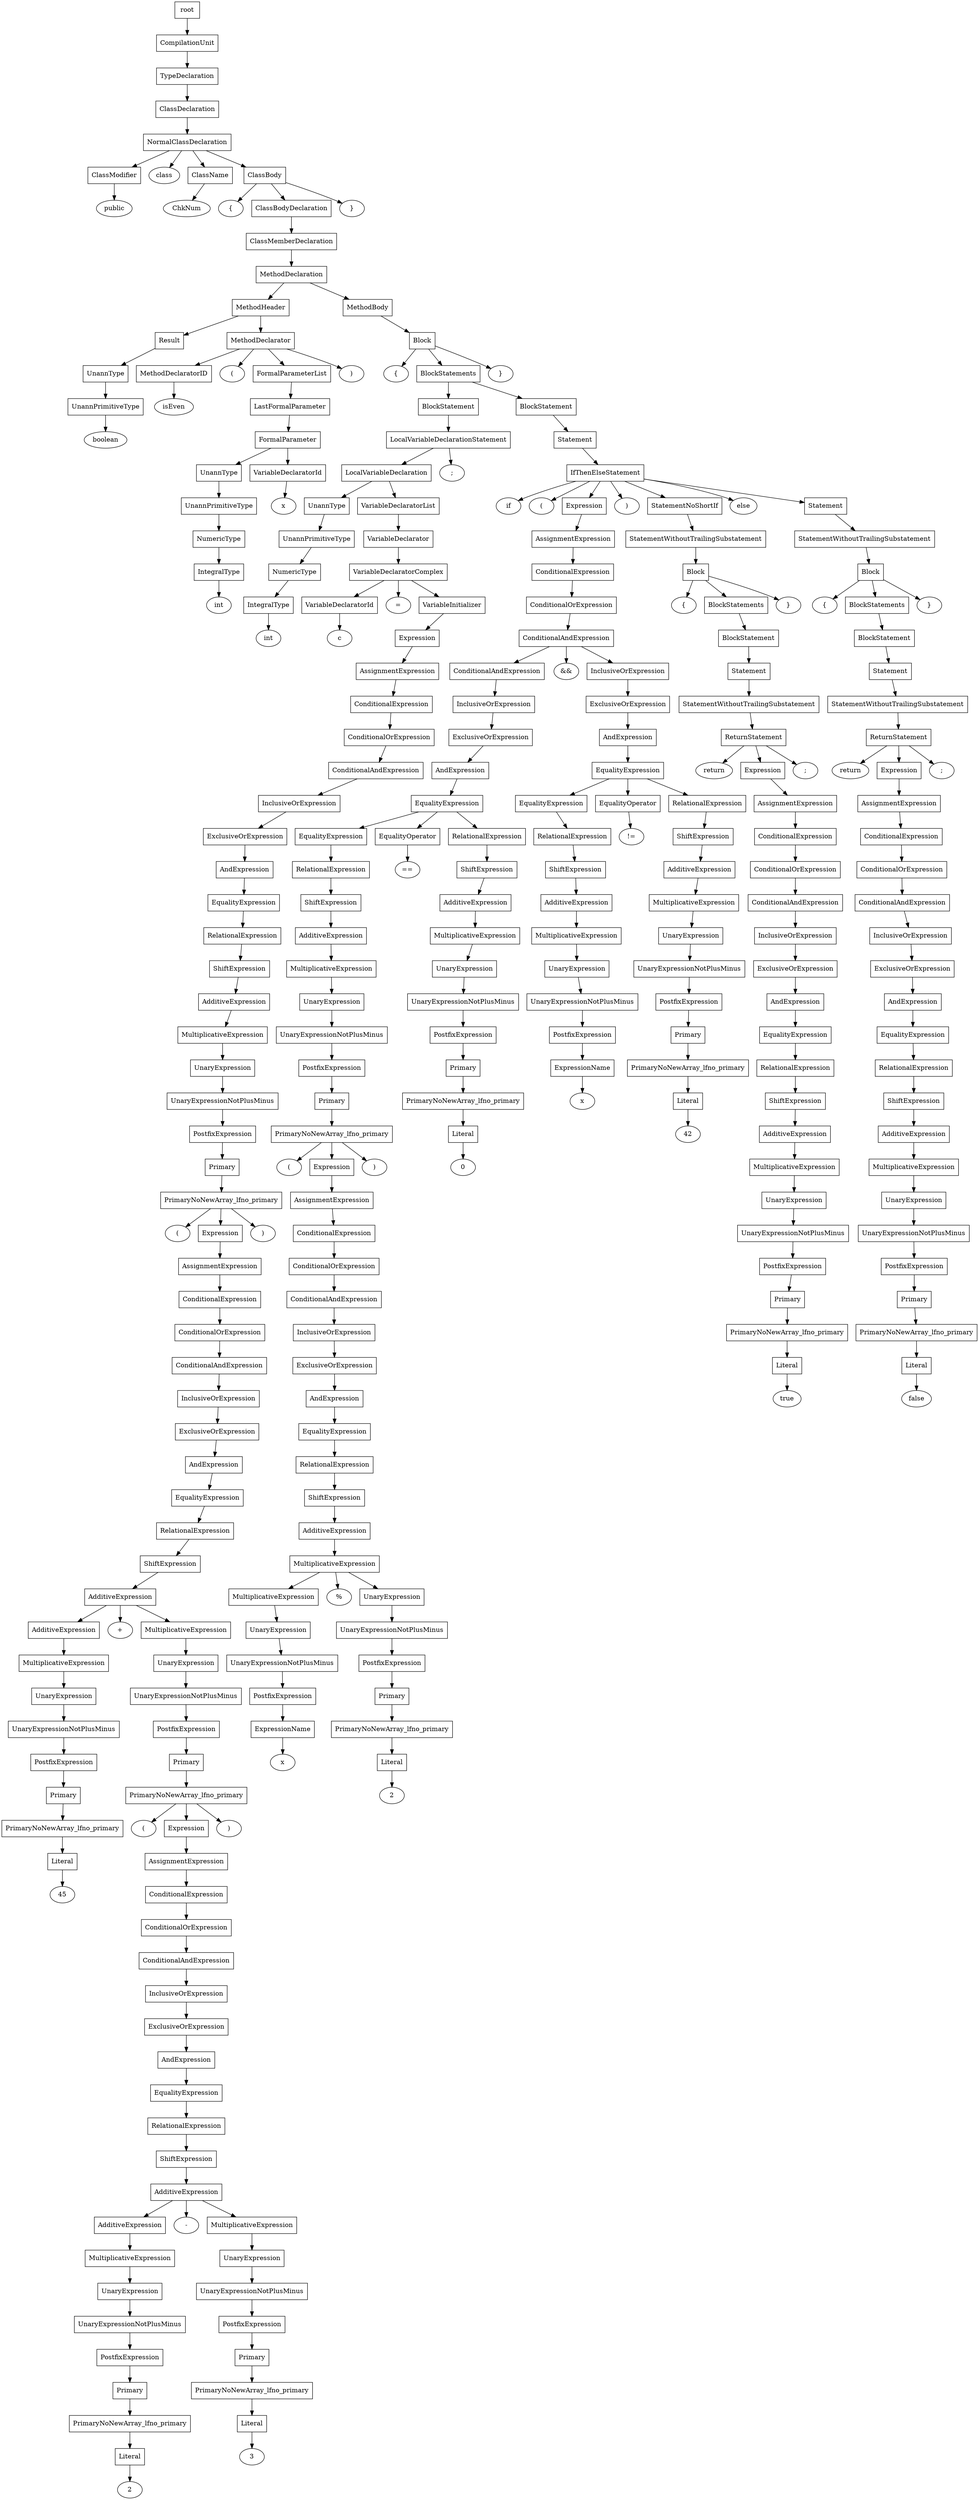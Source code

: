 digraph G {
	splines="TRUE";
	n_0 [label="root", shape="rectangle"]
	n_0 -> n_1
	n_1 [label="CompilationUnit", shape="rectangle"]
	n_1 -> n_2
	n_2 [label="TypeDeclaration", shape="rectangle"]
	n_2 -> n_3
	n_3 [label="ClassDeclaration", shape="rectangle"]
	n_3 -> n_4
	n_4 [label="NormalClassDeclaration", shape="rectangle"]
	n_4 -> n_5
	n_5 [label="ClassModifier", shape="rectangle"]
	n_5 -> n_9
	n_9 [label="public", shape="ellipse"]
	n_4 -> n_6
	n_6 [label="class", shape="ellipse"]
	n_4 -> n_7
	n_7 [label="ClassName", shape="rectangle"]
	n_7 -> n_10
	n_10 [label="ChkNum", shape="ellipse"]
	n_4 -> n_8
	n_8 [label="ClassBody", shape="rectangle"]
	n_8 -> n_11
	n_11 [label="{", shape="ellipse"]
	n_8 -> n_12
	n_12 [label="ClassBodyDeclaration", shape="rectangle"]
	n_12 -> n_14
	n_14 [label="ClassMemberDeclaration", shape="rectangle"]
	n_14 -> n_15
	n_15 [label="MethodDeclaration", shape="rectangle"]
	n_15 -> n_16
	n_16 [label="MethodHeader", shape="rectangle"]
	n_16 -> n_18
	n_18 [label="Result", shape="rectangle"]
	n_18 -> n_21
	n_21 [label="UnannType", shape="rectangle"]
	n_21 -> n_29
	n_29 [label="UnannPrimitiveType", shape="rectangle"]
	n_29 -> n_34
	n_34 [label="boolean", shape="ellipse"]
	n_16 -> n_19
	n_19 [label="MethodDeclarator", shape="rectangle"]
	n_19 -> n_22
	n_22 [label="MethodDeclaratorID", shape="rectangle"]
	n_22 -> n_30
	n_30 [label="isEven", shape="ellipse"]
	n_19 -> n_23
	n_23 [label="(", shape="ellipse"]
	n_19 -> n_24
	n_24 [label="FormalParameterList", shape="rectangle"]
	n_24 -> n_31
	n_31 [label="LastFormalParameter", shape="rectangle"]
	n_31 -> n_35
	n_35 [label="FormalParameter", shape="rectangle"]
	n_35 -> n_38
	n_38 [label="UnannType", shape="rectangle"]
	n_38 -> n_43
	n_43 [label="UnannPrimitiveType", shape="rectangle"]
	n_43 -> n_54
	n_54 [label="NumericType", shape="rectangle"]
	n_54 -> n_60
	n_60 [label="IntegralType", shape="rectangle"]
	n_60 -> n_66
	n_66 [label="int", shape="ellipse"]
	n_35 -> n_39
	n_39 [label="VariableDeclaratorId", shape="rectangle"]
	n_39 -> n_44
	n_44 [label="x", shape="ellipse"]
	n_19 -> n_25
	n_25 [label=")", shape="ellipse"]
	n_15 -> n_17
	n_17 [label="MethodBody", shape="rectangle"]
	n_17 -> n_20
	n_20 [label="Block", shape="rectangle"]
	n_20 -> n_26
	n_26 [label="{", shape="ellipse"]
	n_20 -> n_27
	n_27 [label="BlockStatements", shape="rectangle"]
	n_27 -> n_32
	n_32 [label="BlockStatement", shape="rectangle"]
	n_32 -> n_36
	n_36 [label="LocalVariableDeclarationStatement", shape="rectangle"]
	n_36 -> n_40
	n_40 [label="LocalVariableDeclaration", shape="rectangle"]
	n_40 -> n_45
	n_45 [label="UnannType", shape="rectangle"]
	n_45 -> n_55
	n_55 [label="UnannPrimitiveType", shape="rectangle"]
	n_55 -> n_61
	n_61 [label="NumericType", shape="rectangle"]
	n_61 -> n_67
	n_67 [label="IntegralType", shape="rectangle"]
	n_67 -> n_78
	n_78 [label="int", shape="ellipse"]
	n_40 -> n_46
	n_46 [label="VariableDeclaratorList", shape="rectangle"]
	n_46 -> n_56
	n_56 [label="VariableDeclarator", shape="rectangle"]
	n_56 -> n_62
	n_62 [label="VariableDeclaratorComplex", shape="rectangle"]
	n_62 -> n_68
	n_68 [label="VariableDeclaratorId", shape="rectangle"]
	n_68 -> n_79
	n_79 [label="c", shape="ellipse"]
	n_62 -> n_69
	n_69 [label="=", shape="ellipse"]
	n_62 -> n_70
	n_70 [label="VariableInitializer", shape="rectangle"]
	n_70 -> n_80
	n_80 [label="Expression", shape="rectangle"]
	n_80 -> n_84
	n_84 [label="AssignmentExpression", shape="rectangle"]
	n_84 -> n_90
	n_90 [label="ConditionalExpression", shape="rectangle"]
	n_90 -> n_95
	n_95 [label="ConditionalOrExpression", shape="rectangle"]
	n_95 -> n_100
	n_100 [label="ConditionalAndExpression", shape="rectangle"]
	n_100 -> n_109
	n_109 [label="InclusiveOrExpression", shape="rectangle"]
	n_109 -> n_116
	n_116 [label="ExclusiveOrExpression", shape="rectangle"]
	n_116 -> n_125
	n_125 [label="AndExpression", shape="rectangle"]
	n_125 -> n_133
	n_133 [label="EqualityExpression", shape="rectangle"]
	n_133 -> n_140
	n_140 [label="RelationalExpression", shape="rectangle"]
	n_140 -> n_147
	n_147 [label="ShiftExpression", shape="rectangle"]
	n_147 -> n_154
	n_154 [label="AdditiveExpression", shape="rectangle"]
	n_154 -> n_161
	n_161 [label="MultiplicativeExpression", shape="rectangle"]
	n_161 -> n_168
	n_168 [label="UnaryExpression", shape="rectangle"]
	n_168 -> n_175
	n_175 [label="UnaryExpressionNotPlusMinus", shape="rectangle"]
	n_175 -> n_182
	n_182 [label="PostfixExpression", shape="rectangle"]
	n_182 -> n_188
	n_188 [label="Primary", shape="rectangle"]
	n_188 -> n_195
	n_195 [label="PrimaryNoNewArray_lfno_primary", shape="rectangle"]
	n_195 -> n_199
	n_199 [label="(", shape="ellipse"]
	n_195 -> n_200
	n_200 [label="Expression", shape="rectangle"]
	n_200 -> n_205
	n_205 [label="AssignmentExpression", shape="rectangle"]
	n_205 -> n_209
	n_209 [label="ConditionalExpression", shape="rectangle"]
	n_209 -> n_213
	n_213 [label="ConditionalOrExpression", shape="rectangle"]
	n_213 -> n_217
	n_217 [label="ConditionalAndExpression", shape="rectangle"]
	n_217 -> n_221
	n_221 [label="InclusiveOrExpression", shape="rectangle"]
	n_221 -> n_225
	n_225 [label="ExclusiveOrExpression", shape="rectangle"]
	n_225 -> n_227
	n_227 [label="AndExpression", shape="rectangle"]
	n_227 -> n_229
	n_229 [label="EqualityExpression", shape="rectangle"]
	n_229 -> n_231
	n_231 [label="RelationalExpression", shape="rectangle"]
	n_231 -> n_233
	n_233 [label="ShiftExpression", shape="rectangle"]
	n_233 -> n_235
	n_235 [label="AdditiveExpression", shape="rectangle"]
	n_235 -> n_239
	n_239 [label="AdditiveExpression", shape="rectangle"]
	n_239 -> n_244
	n_244 [label="MultiplicativeExpression", shape="rectangle"]
	n_244 -> n_248
	n_248 [label="UnaryExpression", shape="rectangle"]
	n_248 -> n_252
	n_252 [label="UnaryExpressionNotPlusMinus", shape="rectangle"]
	n_252 -> n_256
	n_256 [label="PostfixExpression", shape="rectangle"]
	n_256 -> n_260
	n_260 [label="Primary", shape="rectangle"]
	n_260 -> n_263
	n_263 [label="PrimaryNoNewArray_lfno_primary", shape="rectangle"]
	n_263 -> n_267
	n_267 [label="Literal", shape="rectangle"]
	n_267 -> n_269
	n_269 [label="45", shape="ellipse"]
	n_235 -> n_240
	n_240 [label="+", shape="ellipse"]
	n_235 -> n_241
	n_241 [label="MultiplicativeExpression", shape="rectangle"]
	n_241 -> n_245
	n_245 [label="UnaryExpression", shape="rectangle"]
	n_245 -> n_249
	n_249 [label="UnaryExpressionNotPlusMinus", shape="rectangle"]
	n_249 -> n_253
	n_253 [label="PostfixExpression", shape="rectangle"]
	n_253 -> n_257
	n_257 [label="Primary", shape="rectangle"]
	n_257 -> n_261
	n_261 [label="PrimaryNoNewArray_lfno_primary", shape="rectangle"]
	n_261 -> n_264
	n_264 [label="(", shape="ellipse"]
	n_261 -> n_265
	n_265 [label="Expression", shape="rectangle"]
	n_265 -> n_268
	n_268 [label="AssignmentExpression", shape="rectangle"]
	n_268 -> n_270
	n_270 [label="ConditionalExpression", shape="rectangle"]
	n_270 -> n_271
	n_271 [label="ConditionalOrExpression", shape="rectangle"]
	n_271 -> n_272
	n_272 [label="ConditionalAndExpression", shape="rectangle"]
	n_272 -> n_273
	n_273 [label="InclusiveOrExpression", shape="rectangle"]
	n_273 -> n_274
	n_274 [label="ExclusiveOrExpression", shape="rectangle"]
	n_274 -> n_275
	n_275 [label="AndExpression", shape="rectangle"]
	n_275 -> n_276
	n_276 [label="EqualityExpression", shape="rectangle"]
	n_276 -> n_277
	n_277 [label="RelationalExpression", shape="rectangle"]
	n_277 -> n_278
	n_278 [label="ShiftExpression", shape="rectangle"]
	n_278 -> n_279
	n_279 [label="AdditiveExpression", shape="rectangle"]
	n_279 -> n_280
	n_280 [label="AdditiveExpression", shape="rectangle"]
	n_280 -> n_283
	n_283 [label="MultiplicativeExpression", shape="rectangle"]
	n_283 -> n_285
	n_285 [label="UnaryExpression", shape="rectangle"]
	n_285 -> n_287
	n_287 [label="UnaryExpressionNotPlusMinus", shape="rectangle"]
	n_287 -> n_289
	n_289 [label="PostfixExpression", shape="rectangle"]
	n_289 -> n_291
	n_291 [label="Primary", shape="rectangle"]
	n_291 -> n_293
	n_293 [label="PrimaryNoNewArray_lfno_primary", shape="rectangle"]
	n_293 -> n_295
	n_295 [label="Literal", shape="rectangle"]
	n_295 -> n_297
	n_297 [label="2", shape="ellipse"]
	n_279 -> n_281
	n_281 [label="-", shape="ellipse"]
	n_279 -> n_282
	n_282 [label="MultiplicativeExpression", shape="rectangle"]
	n_282 -> n_284
	n_284 [label="UnaryExpression", shape="rectangle"]
	n_284 -> n_286
	n_286 [label="UnaryExpressionNotPlusMinus", shape="rectangle"]
	n_286 -> n_288
	n_288 [label="PostfixExpression", shape="rectangle"]
	n_288 -> n_290
	n_290 [label="Primary", shape="rectangle"]
	n_290 -> n_292
	n_292 [label="PrimaryNoNewArray_lfno_primary", shape="rectangle"]
	n_292 -> n_294
	n_294 [label="Literal", shape="rectangle"]
	n_294 -> n_296
	n_296 [label="3", shape="ellipse"]
	n_261 -> n_266
	n_266 [label=")", shape="ellipse"]
	n_195 -> n_201
	n_201 [label=")", shape="ellipse"]
	n_36 -> n_41
	n_41 [label=";", shape="ellipse"]
	n_27 -> n_33
	n_33 [label="BlockStatement", shape="rectangle"]
	n_33 -> n_37
	n_37 [label="Statement", shape="rectangle"]
	n_37 -> n_42
	n_42 [label="IfThenElseStatement", shape="rectangle"]
	n_42 -> n_47
	n_47 [label="if", shape="ellipse"]
	n_42 -> n_48
	n_48 [label="(", shape="ellipse"]
	n_42 -> n_49
	n_49 [label="Expression", shape="rectangle"]
	n_49 -> n_57
	n_57 [label="AssignmentExpression", shape="rectangle"]
	n_57 -> n_63
	n_63 [label="ConditionalExpression", shape="rectangle"]
	n_63 -> n_71
	n_71 [label="ConditionalOrExpression", shape="rectangle"]
	n_71 -> n_81
	n_81 [label="ConditionalAndExpression", shape="rectangle"]
	n_81 -> n_85
	n_85 [label="ConditionalAndExpression", shape="rectangle"]
	n_85 -> n_91
	n_91 [label="InclusiveOrExpression", shape="rectangle"]
	n_91 -> n_96
	n_96 [label="ExclusiveOrExpression", shape="rectangle"]
	n_96 -> n_101
	n_101 [label="AndExpression", shape="rectangle"]
	n_101 -> n_110
	n_110 [label="EqualityExpression", shape="rectangle"]
	n_110 -> n_117
	n_117 [label="EqualityExpression", shape="rectangle"]
	n_117 -> n_126
	n_126 [label="RelationalExpression", shape="rectangle"]
	n_126 -> n_134
	n_134 [label="ShiftExpression", shape="rectangle"]
	n_134 -> n_141
	n_141 [label="AdditiveExpression", shape="rectangle"]
	n_141 -> n_148
	n_148 [label="MultiplicativeExpression", shape="rectangle"]
	n_148 -> n_155
	n_155 [label="UnaryExpression", shape="rectangle"]
	n_155 -> n_162
	n_162 [label="UnaryExpressionNotPlusMinus", shape="rectangle"]
	n_162 -> n_169
	n_169 [label="PostfixExpression", shape="rectangle"]
	n_169 -> n_176
	n_176 [label="Primary", shape="rectangle"]
	n_176 -> n_183
	n_183 [label="PrimaryNoNewArray_lfno_primary", shape="rectangle"]
	n_183 -> n_189
	n_189 [label="(", shape="ellipse"]
	n_183 -> n_190
	n_190 [label="Expression", shape="rectangle"]
	n_190 -> n_196
	n_196 [label="AssignmentExpression", shape="rectangle"]
	n_196 -> n_202
	n_202 [label="ConditionalExpression", shape="rectangle"]
	n_202 -> n_206
	n_206 [label="ConditionalOrExpression", shape="rectangle"]
	n_206 -> n_210
	n_210 [label="ConditionalAndExpression", shape="rectangle"]
	n_210 -> n_214
	n_214 [label="InclusiveOrExpression", shape="rectangle"]
	n_214 -> n_218
	n_218 [label="ExclusiveOrExpression", shape="rectangle"]
	n_218 -> n_222
	n_222 [label="AndExpression", shape="rectangle"]
	n_222 -> n_226
	n_226 [label="EqualityExpression", shape="rectangle"]
	n_226 -> n_228
	n_228 [label="RelationalExpression", shape="rectangle"]
	n_228 -> n_230
	n_230 [label="ShiftExpression", shape="rectangle"]
	n_230 -> n_232
	n_232 [label="AdditiveExpression", shape="rectangle"]
	n_232 -> n_234
	n_234 [label="MultiplicativeExpression", shape="rectangle"]
	n_234 -> n_236
	n_236 [label="MultiplicativeExpression", shape="rectangle"]
	n_236 -> n_242
	n_242 [label="UnaryExpression", shape="rectangle"]
	n_242 -> n_246
	n_246 [label="UnaryExpressionNotPlusMinus", shape="rectangle"]
	n_246 -> n_250
	n_250 [label="PostfixExpression", shape="rectangle"]
	n_250 -> n_254
	n_254 [label="ExpressionName", shape="rectangle"]
	n_254 -> n_258
	n_258 [label="x", shape="ellipse"]
	n_234 -> n_237
	n_237 [label="%", shape="ellipse"]
	n_234 -> n_238
	n_238 [label="UnaryExpression", shape="rectangle"]
	n_238 -> n_243
	n_243 [label="UnaryExpressionNotPlusMinus", shape="rectangle"]
	n_243 -> n_247
	n_247 [label="PostfixExpression", shape="rectangle"]
	n_247 -> n_251
	n_251 [label="Primary", shape="rectangle"]
	n_251 -> n_255
	n_255 [label="PrimaryNoNewArray_lfno_primary", shape="rectangle"]
	n_255 -> n_259
	n_259 [label="Literal", shape="rectangle"]
	n_259 -> n_262
	n_262 [label="2", shape="ellipse"]
	n_183 -> n_191
	n_191 [label=")", shape="ellipse"]
	n_110 -> n_118
	n_118 [label="EqualityOperator", shape="rectangle"]
	n_118 -> n_127
	n_127 [label="==", shape="ellipse"]
	n_110 -> n_119
	n_119 [label="RelationalExpression", shape="rectangle"]
	n_119 -> n_128
	n_128 [label="ShiftExpression", shape="rectangle"]
	n_128 -> n_135
	n_135 [label="AdditiveExpression", shape="rectangle"]
	n_135 -> n_142
	n_142 [label="MultiplicativeExpression", shape="rectangle"]
	n_142 -> n_149
	n_149 [label="UnaryExpression", shape="rectangle"]
	n_149 -> n_156
	n_156 [label="UnaryExpressionNotPlusMinus", shape="rectangle"]
	n_156 -> n_163
	n_163 [label="PostfixExpression", shape="rectangle"]
	n_163 -> n_170
	n_170 [label="Primary", shape="rectangle"]
	n_170 -> n_177
	n_177 [label="PrimaryNoNewArray_lfno_primary", shape="rectangle"]
	n_177 -> n_184
	n_184 [label="Literal", shape="rectangle"]
	n_184 -> n_192
	n_192 [label="0", shape="ellipse"]
	n_81 -> n_86
	n_86 [label="&&", shape="ellipse"]
	n_81 -> n_87
	n_87 [label="InclusiveOrExpression", shape="rectangle"]
	n_87 -> n_92
	n_92 [label="ExclusiveOrExpression", shape="rectangle"]
	n_92 -> n_97
	n_97 [label="AndExpression", shape="rectangle"]
	n_97 -> n_102
	n_102 [label="EqualityExpression", shape="rectangle"]
	n_102 -> n_111
	n_111 [label="EqualityExpression", shape="rectangle"]
	n_111 -> n_120
	n_120 [label="RelationalExpression", shape="rectangle"]
	n_120 -> n_129
	n_129 [label="ShiftExpression", shape="rectangle"]
	n_129 -> n_136
	n_136 [label="AdditiveExpression", shape="rectangle"]
	n_136 -> n_143
	n_143 [label="MultiplicativeExpression", shape="rectangle"]
	n_143 -> n_150
	n_150 [label="UnaryExpression", shape="rectangle"]
	n_150 -> n_157
	n_157 [label="UnaryExpressionNotPlusMinus", shape="rectangle"]
	n_157 -> n_164
	n_164 [label="PostfixExpression", shape="rectangle"]
	n_164 -> n_171
	n_171 [label="ExpressionName", shape="rectangle"]
	n_171 -> n_178
	n_178 [label="x", shape="ellipse"]
	n_102 -> n_112
	n_112 [label="EqualityOperator", shape="rectangle"]
	n_112 -> n_121
	n_121 [label="!=", shape="ellipse"]
	n_102 -> n_113
	n_113 [label="RelationalExpression", shape="rectangle"]
	n_113 -> n_122
	n_122 [label="ShiftExpression", shape="rectangle"]
	n_122 -> n_130
	n_130 [label="AdditiveExpression", shape="rectangle"]
	n_130 -> n_137
	n_137 [label="MultiplicativeExpression", shape="rectangle"]
	n_137 -> n_144
	n_144 [label="UnaryExpression", shape="rectangle"]
	n_144 -> n_151
	n_151 [label="UnaryExpressionNotPlusMinus", shape="rectangle"]
	n_151 -> n_158
	n_158 [label="PostfixExpression", shape="rectangle"]
	n_158 -> n_165
	n_165 [label="Primary", shape="rectangle"]
	n_165 -> n_172
	n_172 [label="PrimaryNoNewArray_lfno_primary", shape="rectangle"]
	n_172 -> n_179
	n_179 [label="Literal", shape="rectangle"]
	n_179 -> n_185
	n_185 [label="42", shape="ellipse"]
	n_42 -> n_50
	n_50 [label=")", shape="ellipse"]
	n_42 -> n_51
	n_51 [label="StatementNoShortIf", shape="rectangle"]
	n_51 -> n_58
	n_58 [label="StatementWithoutTrailingSubstatement", shape="rectangle"]
	n_58 -> n_64
	n_64 [label="Block", shape="rectangle"]
	n_64 -> n_72
	n_72 [label="{", shape="ellipse"]
	n_64 -> n_73
	n_73 [label="BlockStatements", shape="rectangle"]
	n_73 -> n_82
	n_82 [label="BlockStatement", shape="rectangle"]
	n_82 -> n_88
	n_88 [label="Statement", shape="rectangle"]
	n_88 -> n_93
	n_93 [label="StatementWithoutTrailingSubstatement", shape="rectangle"]
	n_93 -> n_98
	n_98 [label="ReturnStatement", shape="rectangle"]
	n_98 -> n_103
	n_103 [label="return", shape="ellipse"]
	n_98 -> n_104
	n_104 [label="Expression", shape="rectangle"]
	n_104 -> n_114
	n_114 [label="AssignmentExpression", shape="rectangle"]
	n_114 -> n_123
	n_123 [label="ConditionalExpression", shape="rectangle"]
	n_123 -> n_131
	n_131 [label="ConditionalOrExpression", shape="rectangle"]
	n_131 -> n_138
	n_138 [label="ConditionalAndExpression", shape="rectangle"]
	n_138 -> n_145
	n_145 [label="InclusiveOrExpression", shape="rectangle"]
	n_145 -> n_152
	n_152 [label="ExclusiveOrExpression", shape="rectangle"]
	n_152 -> n_159
	n_159 [label="AndExpression", shape="rectangle"]
	n_159 -> n_166
	n_166 [label="EqualityExpression", shape="rectangle"]
	n_166 -> n_173
	n_173 [label="RelationalExpression", shape="rectangle"]
	n_173 -> n_180
	n_180 [label="ShiftExpression", shape="rectangle"]
	n_180 -> n_186
	n_186 [label="AdditiveExpression", shape="rectangle"]
	n_186 -> n_193
	n_193 [label="MultiplicativeExpression", shape="rectangle"]
	n_193 -> n_197
	n_197 [label="UnaryExpression", shape="rectangle"]
	n_197 -> n_203
	n_203 [label="UnaryExpressionNotPlusMinus", shape="rectangle"]
	n_203 -> n_207
	n_207 [label="PostfixExpression", shape="rectangle"]
	n_207 -> n_211
	n_211 [label="Primary", shape="rectangle"]
	n_211 -> n_215
	n_215 [label="PrimaryNoNewArray_lfno_primary", shape="rectangle"]
	n_215 -> n_219
	n_219 [label="Literal", shape="rectangle"]
	n_219 -> n_223
	n_223 [label="true", shape="ellipse"]
	n_98 -> n_105
	n_105 [label=";", shape="ellipse"]
	n_64 -> n_74
	n_74 [label="}", shape="ellipse"]
	n_42 -> n_52
	n_52 [label="else", shape="ellipse"]
	n_42 -> n_53
	n_53 [label="Statement", shape="rectangle"]
	n_53 -> n_59
	n_59 [label="StatementWithoutTrailingSubstatement", shape="rectangle"]
	n_59 -> n_65
	n_65 [label="Block", shape="rectangle"]
	n_65 -> n_75
	n_75 [label="{", shape="ellipse"]
	n_65 -> n_76
	n_76 [label="BlockStatements", shape="rectangle"]
	n_76 -> n_83
	n_83 [label="BlockStatement", shape="rectangle"]
	n_83 -> n_89
	n_89 [label="Statement", shape="rectangle"]
	n_89 -> n_94
	n_94 [label="StatementWithoutTrailingSubstatement", shape="rectangle"]
	n_94 -> n_99
	n_99 [label="ReturnStatement", shape="rectangle"]
	n_99 -> n_106
	n_106 [label="return", shape="ellipse"]
	n_99 -> n_107
	n_107 [label="Expression", shape="rectangle"]
	n_107 -> n_115
	n_115 [label="AssignmentExpression", shape="rectangle"]
	n_115 -> n_124
	n_124 [label="ConditionalExpression", shape="rectangle"]
	n_124 -> n_132
	n_132 [label="ConditionalOrExpression", shape="rectangle"]
	n_132 -> n_139
	n_139 [label="ConditionalAndExpression", shape="rectangle"]
	n_139 -> n_146
	n_146 [label="InclusiveOrExpression", shape="rectangle"]
	n_146 -> n_153
	n_153 [label="ExclusiveOrExpression", shape="rectangle"]
	n_153 -> n_160
	n_160 [label="AndExpression", shape="rectangle"]
	n_160 -> n_167
	n_167 [label="EqualityExpression", shape="rectangle"]
	n_167 -> n_174
	n_174 [label="RelationalExpression", shape="rectangle"]
	n_174 -> n_181
	n_181 [label="ShiftExpression", shape="rectangle"]
	n_181 -> n_187
	n_187 [label="AdditiveExpression", shape="rectangle"]
	n_187 -> n_194
	n_194 [label="MultiplicativeExpression", shape="rectangle"]
	n_194 -> n_198
	n_198 [label="UnaryExpression", shape="rectangle"]
	n_198 -> n_204
	n_204 [label="UnaryExpressionNotPlusMinus", shape="rectangle"]
	n_204 -> n_208
	n_208 [label="PostfixExpression", shape="rectangle"]
	n_208 -> n_212
	n_212 [label="Primary", shape="rectangle"]
	n_212 -> n_216
	n_216 [label="PrimaryNoNewArray_lfno_primary", shape="rectangle"]
	n_216 -> n_220
	n_220 [label="Literal", shape="rectangle"]
	n_220 -> n_224
	n_224 [label="false", shape="ellipse"]
	n_99 -> n_108
	n_108 [label=";", shape="ellipse"]
	n_65 -> n_77
	n_77 [label="}", shape="ellipse"]
	n_20 -> n_28
	n_28 [label="}", shape="ellipse"]
	n_8 -> n_13
	n_13 [label="}", shape="ellipse"]
}